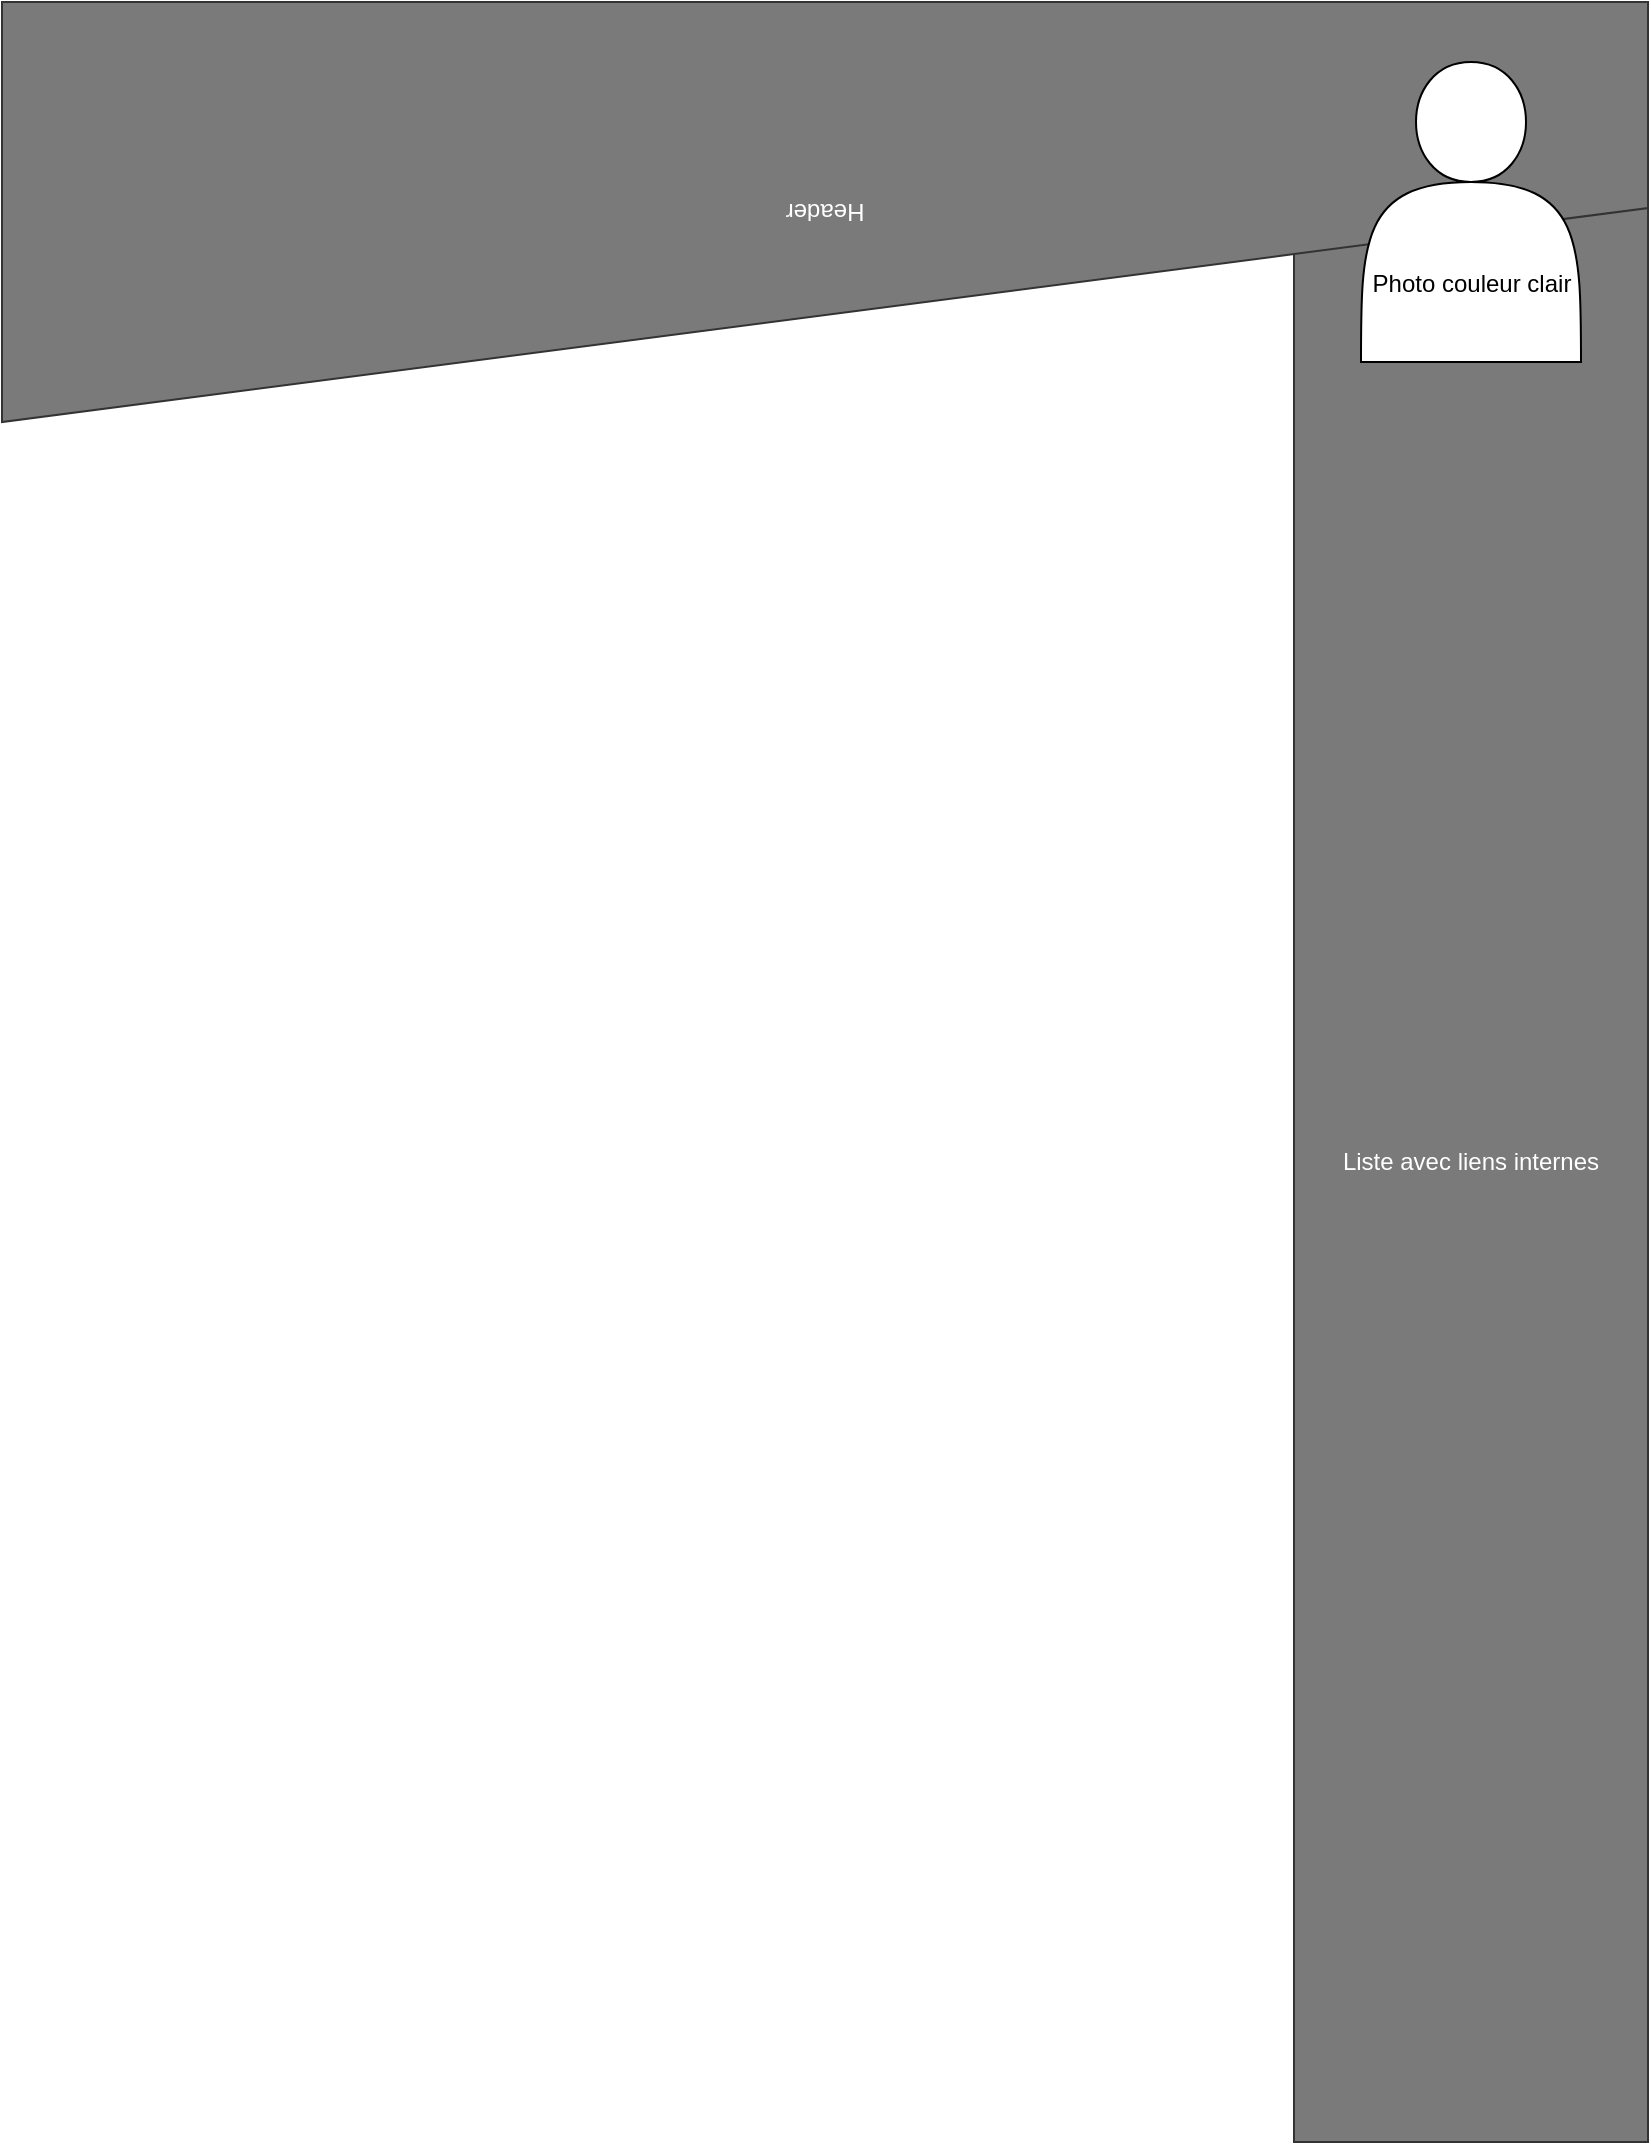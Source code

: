 <mxfile version="13.7.9" type="device"><diagram id="d5vQuez-a97ZlM4GTBNY" name="Page-1"><mxGraphModel dx="1086" dy="806" grid="1" gridSize="10" guides="1" tooltips="1" connect="1" arrows="1" fold="1" page="1" pageScale="1" pageWidth="827" pageHeight="1169" math="0" shadow="0"><root><mxCell id="0"/><mxCell id="1" parent="0"/><mxCell id="0w40WzUT2Uh8Q1iPF5a3-10" value="&lt;font color=&quot;#FFFFFF&quot;&gt;Liste avec liens internes&lt;/font&gt;" style="rounded=0;whiteSpace=wrap;html=1;strokeColor=#333333;fillColor=#7A7A7A;" parent="1" vertex="1"><mxGeometry x="650" y="90" width="177" height="980" as="geometry"/></mxCell><mxCell id="0w40WzUT2Uh8Q1iPF5a3-2" value="&lt;font color=&quot;#FFFFFF&quot;&gt;Header&lt;/font&gt;" style="shape=manualInput;whiteSpace=wrap;html=1;size=107;rotation=-180;strokeColor=#333333;fillColor=#7A7A7A;" parent="1" vertex="1"><mxGeometry x="4" width="823" height="210" as="geometry"/></mxCell><mxCell id="0w40WzUT2Uh8Q1iPF5a3-4" value="&lt;div&gt;&lt;br&gt;&lt;/div&gt;&lt;div&gt;&lt;br&gt;&lt;/div&gt;&lt;div&gt;&lt;br&gt;&lt;/div&gt;&lt;div&gt;&lt;br&gt;&lt;/div&gt;&lt;div&gt;&lt;br&gt;&lt;/div&gt;&lt;div&gt;Photo couleur clair&lt;br&gt;&lt;/div&gt;" style="shape=actor;whiteSpace=wrap;html=1;" parent="1" vertex="1"><mxGeometry x="683.5" y="30" width="110" height="150" as="geometry"/></mxCell></root></mxGraphModel></diagram></mxfile>